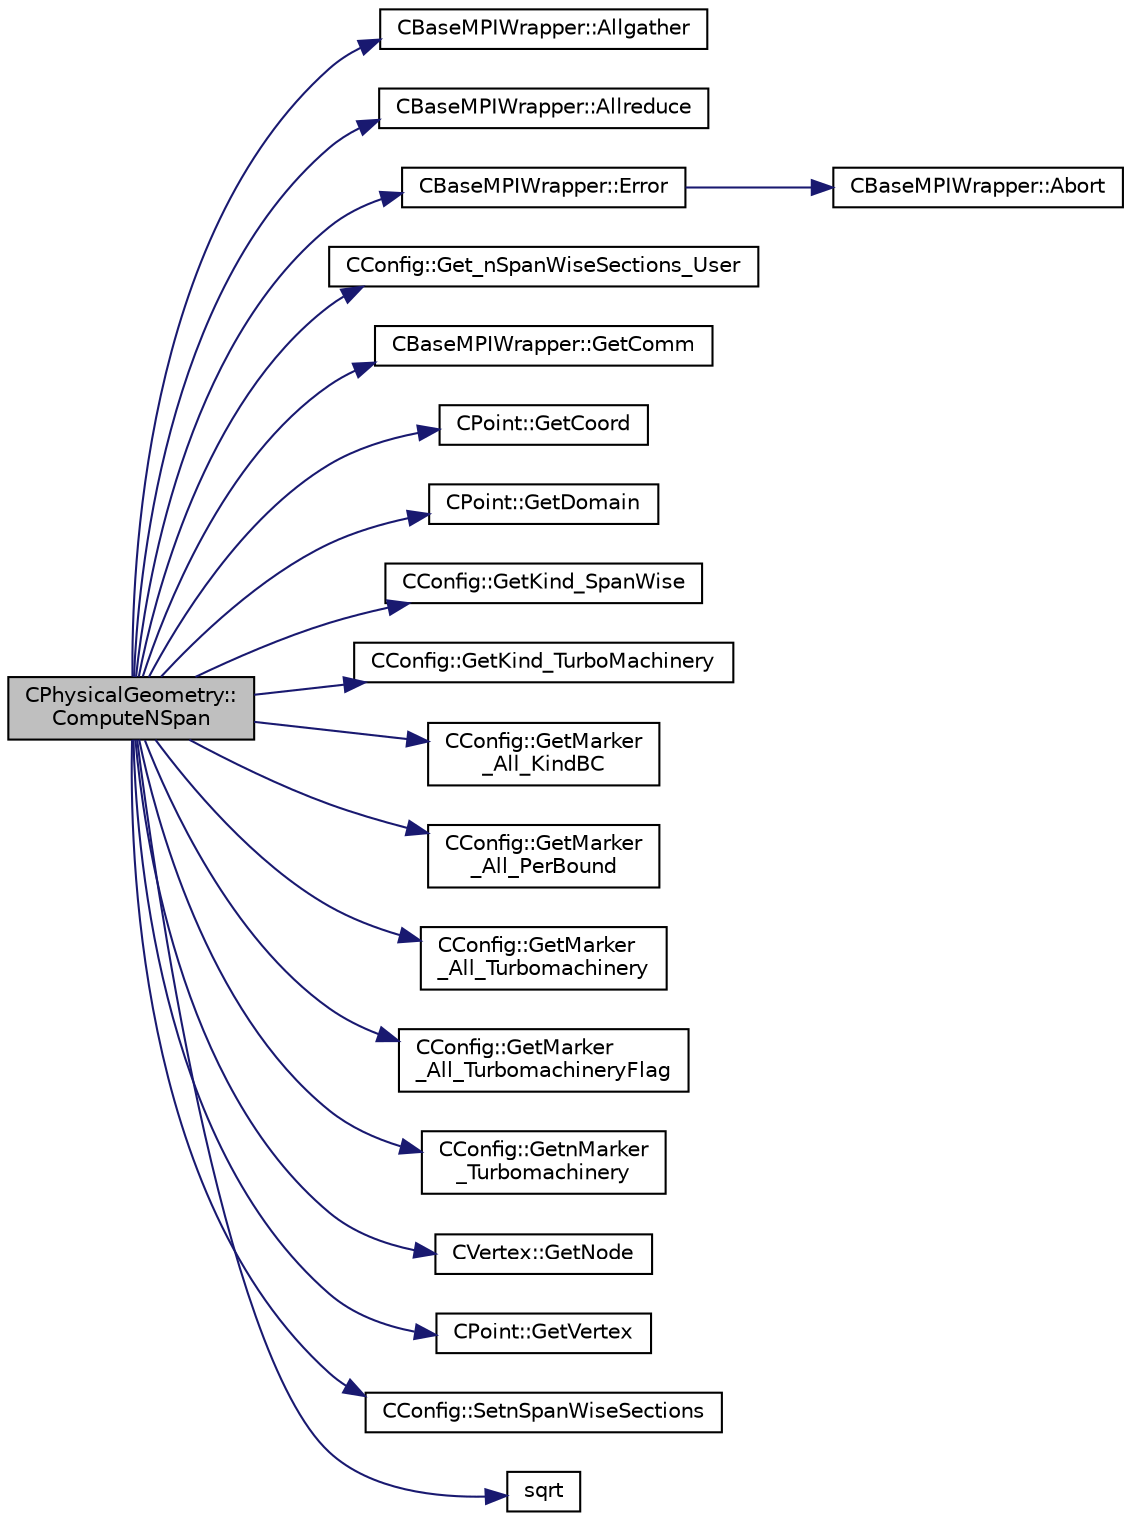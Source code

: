 digraph "CPhysicalGeometry::ComputeNSpan"
{
 // LATEX_PDF_SIZE
  edge [fontname="Helvetica",fontsize="10",labelfontname="Helvetica",labelfontsize="10"];
  node [fontname="Helvetica",fontsize="10",shape=record];
  rankdir="LR";
  Node1 [label="CPhysicalGeometry::\lComputeNSpan",height=0.2,width=0.4,color="black", fillcolor="grey75", style="filled", fontcolor="black",tooltip="Set number of span wise level for turbomachinery computation."];
  Node1 -> Node2 [color="midnightblue",fontsize="10",style="solid",fontname="Helvetica"];
  Node2 [label="CBaseMPIWrapper::Allgather",height=0.2,width=0.4,color="black", fillcolor="white", style="filled",URL="$classCBaseMPIWrapper.html#a137ef06ade0c4f94d2a61f9b8817b6a7",tooltip=" "];
  Node1 -> Node3 [color="midnightblue",fontsize="10",style="solid",fontname="Helvetica"];
  Node3 [label="CBaseMPIWrapper::Allreduce",height=0.2,width=0.4,color="black", fillcolor="white", style="filled",URL="$classCBaseMPIWrapper.html#a381d4b3738c09d92ee1ae9f89715b541",tooltip=" "];
  Node1 -> Node4 [color="midnightblue",fontsize="10",style="solid",fontname="Helvetica"];
  Node4 [label="CBaseMPIWrapper::Error",height=0.2,width=0.4,color="black", fillcolor="white", style="filled",URL="$classCBaseMPIWrapper.html#a04457c47629bda56704e6a8804833eeb",tooltip=" "];
  Node4 -> Node5 [color="midnightblue",fontsize="10",style="solid",fontname="Helvetica"];
  Node5 [label="CBaseMPIWrapper::Abort",height=0.2,width=0.4,color="black", fillcolor="white", style="filled",URL="$classCBaseMPIWrapper.html#af7297d861dca86b45cf561b6ab642e8f",tooltip=" "];
  Node1 -> Node6 [color="midnightblue",fontsize="10",style="solid",fontname="Helvetica"];
  Node6 [label="CConfig::Get_nSpanWiseSections_User",height=0.2,width=0.4,color="black", fillcolor="white", style="filled",URL="$classCConfig.html#ac3aa2ba054b48eeda0e88ad021506212",tooltip="number span-wise sections to compute 3D BC and performance for turbomachinery specified by the user."];
  Node1 -> Node7 [color="midnightblue",fontsize="10",style="solid",fontname="Helvetica"];
  Node7 [label="CBaseMPIWrapper::GetComm",height=0.2,width=0.4,color="black", fillcolor="white", style="filled",URL="$classCBaseMPIWrapper.html#a8154391fc3522954802889d81d4ef5da",tooltip=" "];
  Node1 -> Node8 [color="midnightblue",fontsize="10",style="solid",fontname="Helvetica"];
  Node8 [label="CPoint::GetCoord",height=0.2,width=0.4,color="black", fillcolor="white", style="filled",URL="$classCPoint.html#ab16c29dd03911529cd73bf467c313179",tooltip="Get the coordinates dor the control volume."];
  Node1 -> Node9 [color="midnightblue",fontsize="10",style="solid",fontname="Helvetica"];
  Node9 [label="CPoint::GetDomain",height=0.2,width=0.4,color="black", fillcolor="white", style="filled",URL="$classCPoint.html#aa58a27b602e47ddcad22ae74a5c6bc81",tooltip="For parallel computation, its indicates if a point must be computed or not."];
  Node1 -> Node10 [color="midnightblue",fontsize="10",style="solid",fontname="Helvetica"];
  Node10 [label="CConfig::GetKind_SpanWise",height=0.2,width=0.4,color="black", fillcolor="white", style="filled",URL="$classCConfig.html#a5e03573636e77ce300820b9a7d19bdef",tooltip="Get the kind of turbomachinery architecture."];
  Node1 -> Node11 [color="midnightblue",fontsize="10",style="solid",fontname="Helvetica"];
  Node11 [label="CConfig::GetKind_TurboMachinery",height=0.2,width=0.4,color="black", fillcolor="white", style="filled",URL="$classCConfig.html#a7db52bbbe61cb8c4dec3a40c0329aea5",tooltip="Get the kind of turbomachinery architecture."];
  Node1 -> Node12 [color="midnightblue",fontsize="10",style="solid",fontname="Helvetica"];
  Node12 [label="CConfig::GetMarker\l_All_KindBC",height=0.2,width=0.4,color="black", fillcolor="white", style="filled",URL="$classCConfig.html#ae003cd8f406eaaa91849a774c9a20730",tooltip="Get the kind of boundary for each marker."];
  Node1 -> Node13 [color="midnightblue",fontsize="10",style="solid",fontname="Helvetica"];
  Node13 [label="CConfig::GetMarker\l_All_PerBound",height=0.2,width=0.4,color="black", fillcolor="white", style="filled",URL="$classCConfig.html#a3530ee9f3a5f5f286d2674e47de00a1a",tooltip="Get an internal index that identify the periodic boundary conditions."];
  Node1 -> Node14 [color="midnightblue",fontsize="10",style="solid",fontname="Helvetica"];
  Node14 [label="CConfig::GetMarker\l_All_Turbomachinery",height=0.2,width=0.4,color="black", fillcolor="white", style="filled",URL="$classCConfig.html#a489191993251fecdfec09e65446b2fa3",tooltip="Get the Turbomachinery information for a marker val_marker."];
  Node1 -> Node15 [color="midnightblue",fontsize="10",style="solid",fontname="Helvetica"];
  Node15 [label="CConfig::GetMarker\l_All_TurbomachineryFlag",height=0.2,width=0.4,color="black", fillcolor="white", style="filled",URL="$classCConfig.html#ae92ecce81d1a01aff7bb2df3c525f61c",tooltip="Get the Turbomachinery flag information for a marker val_marker."];
  Node1 -> Node16 [color="midnightblue",fontsize="10",style="solid",fontname="Helvetica"];
  Node16 [label="CConfig::GetnMarker\l_Turbomachinery",height=0.2,width=0.4,color="black", fillcolor="white", style="filled",URL="$classCConfig.html#a2caf35ccfb5e2b96bd5f53054c42fee6",tooltip="number Turbomachinery performance option specified from config file."];
  Node1 -> Node17 [color="midnightblue",fontsize="10",style="solid",fontname="Helvetica"];
  Node17 [label="CVertex::GetNode",height=0.2,width=0.4,color="black", fillcolor="white", style="filled",URL="$classCVertex.html#ad568da06e7191358d3a09a1bee71cdb5",tooltip="Get the node of the vertex."];
  Node1 -> Node18 [color="midnightblue",fontsize="10",style="solid",fontname="Helvetica"];
  Node18 [label="CPoint::GetVertex",height=0.2,width=0.4,color="black", fillcolor="white", style="filled",URL="$classCPoint.html#aa23a2b42b38e6d611038eeafdb7051d0",tooltip="Get the vertex that compose the control volume for a marker."];
  Node1 -> Node19 [color="midnightblue",fontsize="10",style="solid",fontname="Helvetica"];
  Node19 [label="CConfig::SetnSpanWiseSections",height=0.2,width=0.4,color="black", fillcolor="white", style="filled",URL="$classCConfig.html#ab5e52685061a782a735e43cf371d9473",tooltip="set number span-wise sections to compute 3D BC and performance for turbomachinery."];
  Node1 -> Node20 [color="midnightblue",fontsize="10",style="solid",fontname="Helvetica"];
  Node20 [label="sqrt",height=0.2,width=0.4,color="black", fillcolor="white", style="filled",URL="$group__SIMD.html#ga54a1925ab40fb4249ea255072520de35",tooltip=" "];
}
